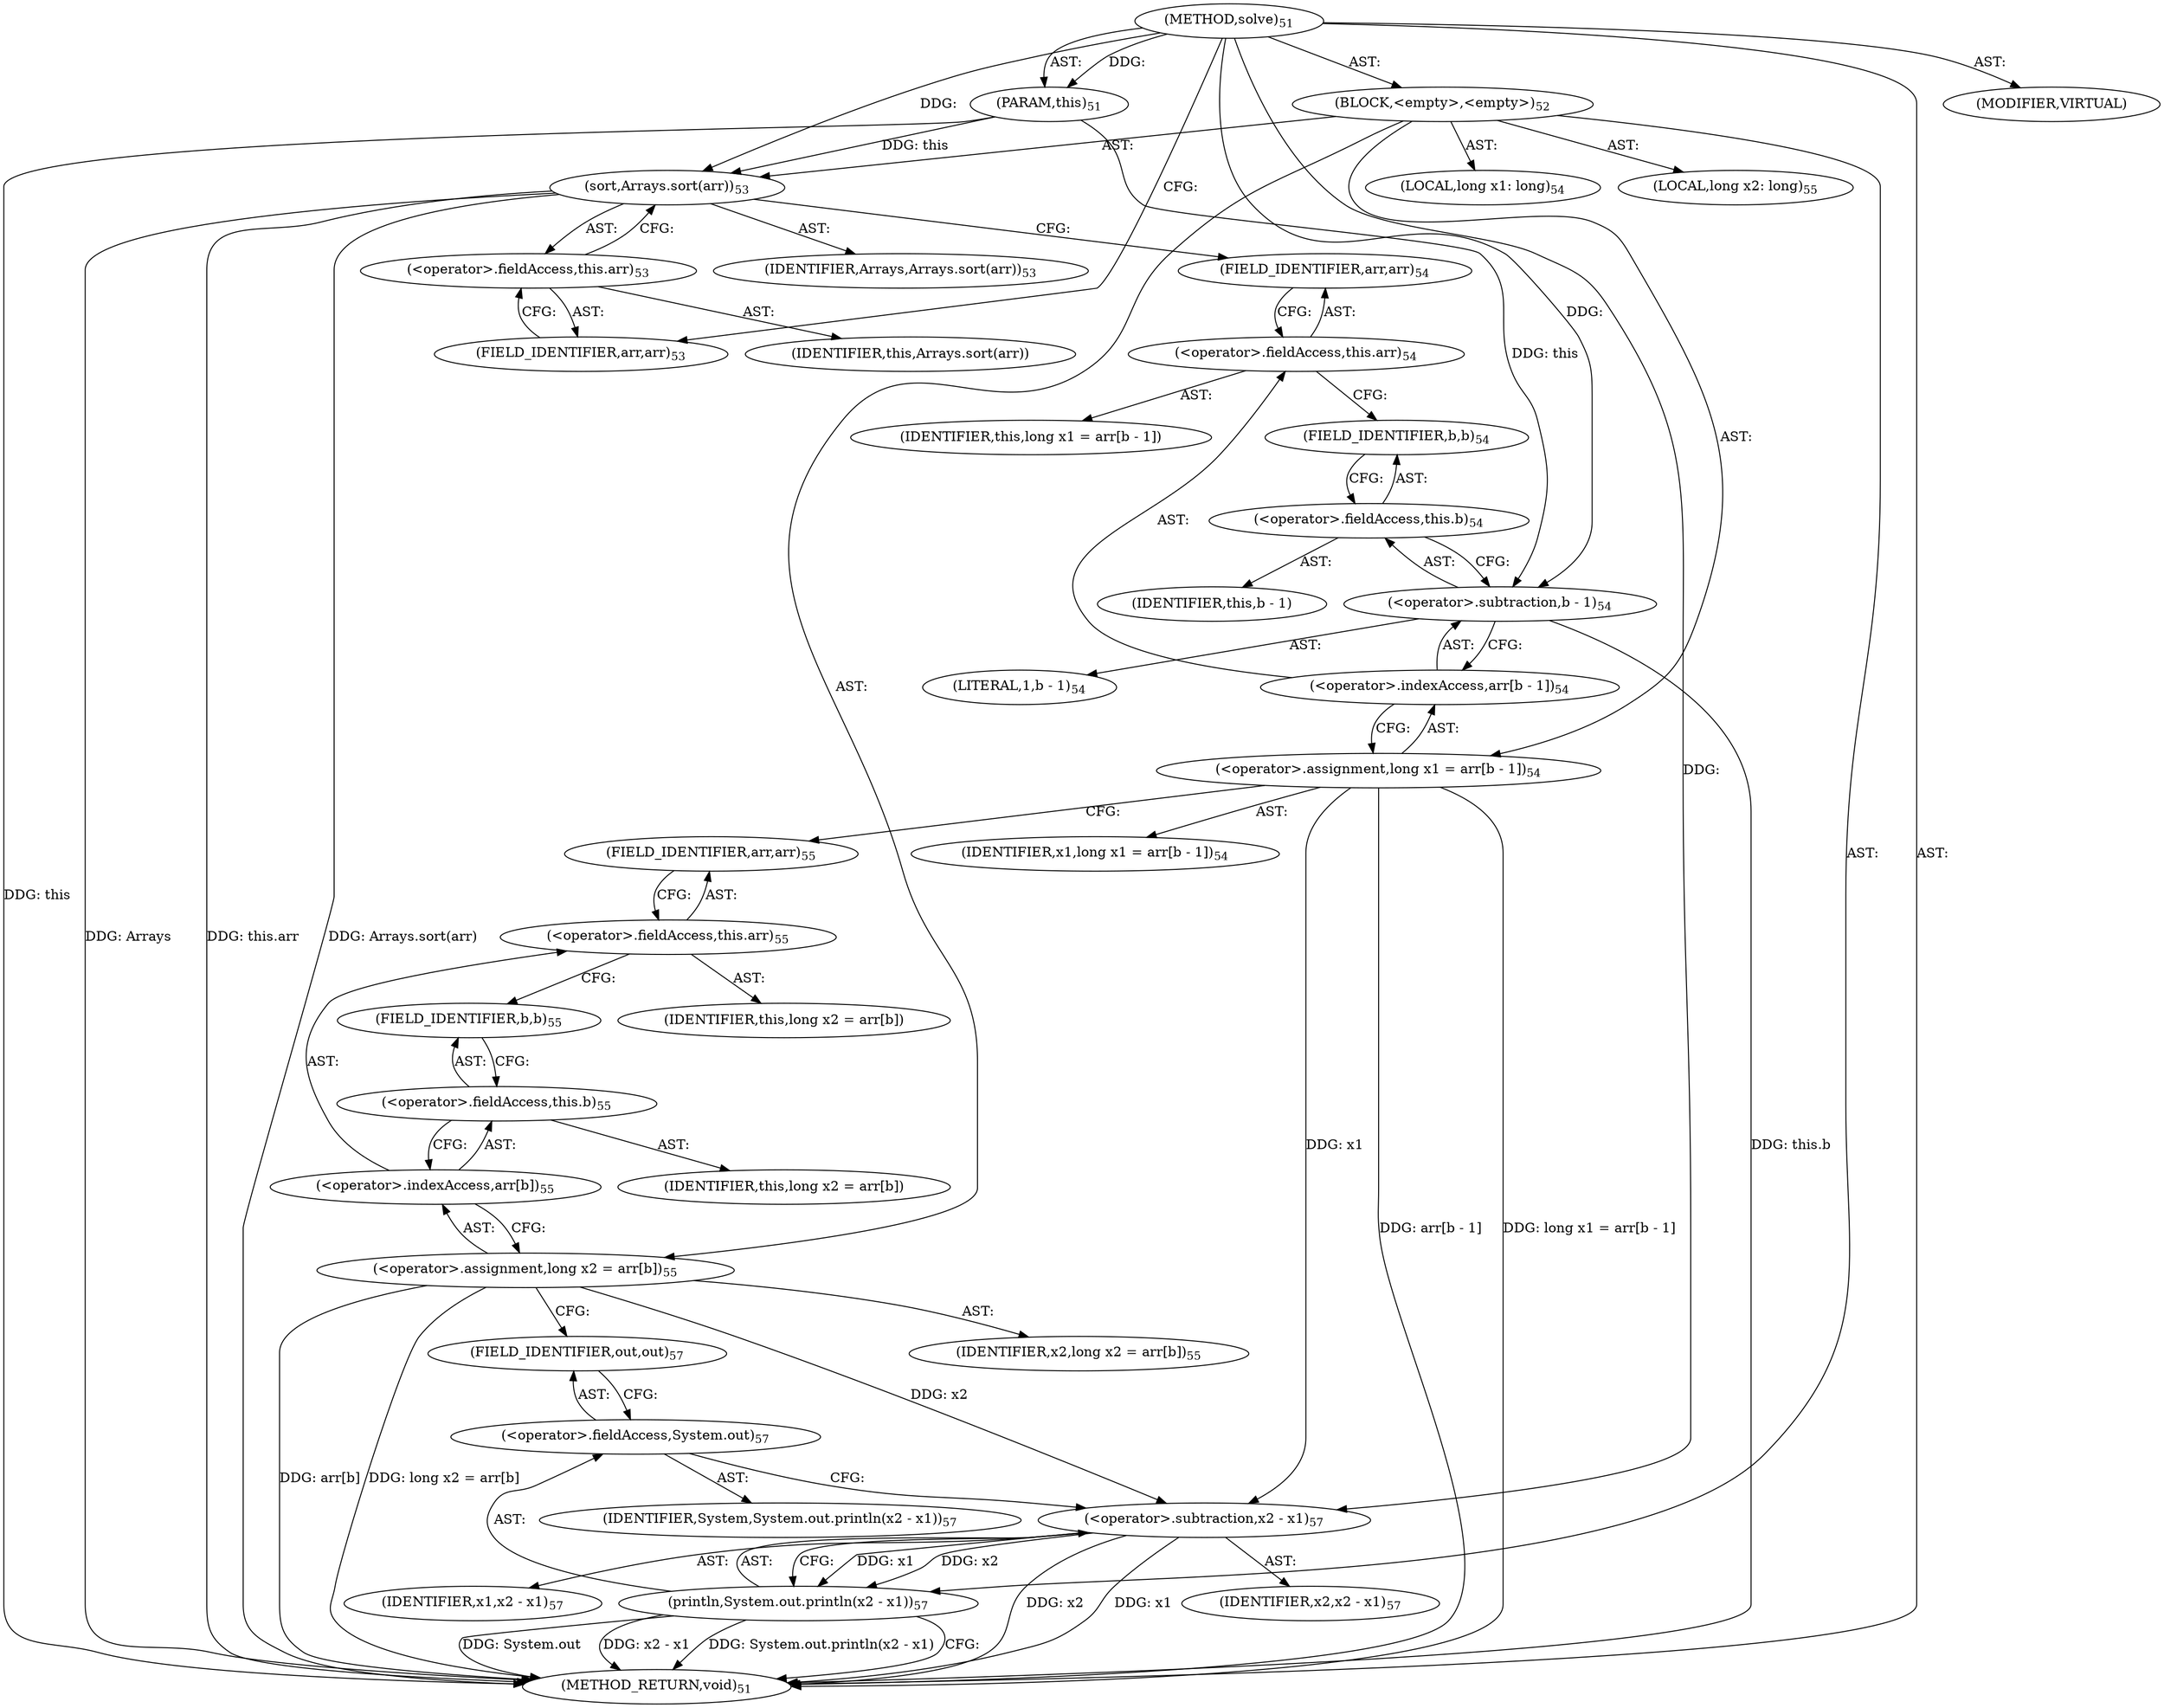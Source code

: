 digraph "solve" {  
"141" [label = <(METHOD,solve)<SUB>51</SUB>> ]
"142" [label = <(PARAM,this)<SUB>51</SUB>> ]
"143" [label = <(BLOCK,&lt;empty&gt;,&lt;empty&gt;)<SUB>52</SUB>> ]
"144" [label = <(sort,Arrays.sort(arr))<SUB>53</SUB>> ]
"145" [label = <(IDENTIFIER,Arrays,Arrays.sort(arr))<SUB>53</SUB>> ]
"146" [label = <(&lt;operator&gt;.fieldAccess,this.arr)<SUB>53</SUB>> ]
"147" [label = <(IDENTIFIER,this,Arrays.sort(arr))> ]
"148" [label = <(FIELD_IDENTIFIER,arr,arr)<SUB>53</SUB>> ]
"149" [label = <(LOCAL,long x1: long)<SUB>54</SUB>> ]
"150" [label = <(&lt;operator&gt;.assignment,long x1 = arr[b - 1])<SUB>54</SUB>> ]
"151" [label = <(IDENTIFIER,x1,long x1 = arr[b - 1])<SUB>54</SUB>> ]
"152" [label = <(&lt;operator&gt;.indexAccess,arr[b - 1])<SUB>54</SUB>> ]
"153" [label = <(&lt;operator&gt;.fieldAccess,this.arr)<SUB>54</SUB>> ]
"154" [label = <(IDENTIFIER,this,long x1 = arr[b - 1])> ]
"155" [label = <(FIELD_IDENTIFIER,arr,arr)<SUB>54</SUB>> ]
"156" [label = <(&lt;operator&gt;.subtraction,b - 1)<SUB>54</SUB>> ]
"157" [label = <(&lt;operator&gt;.fieldAccess,this.b)<SUB>54</SUB>> ]
"158" [label = <(IDENTIFIER,this,b - 1)> ]
"159" [label = <(FIELD_IDENTIFIER,b,b)<SUB>54</SUB>> ]
"160" [label = <(LITERAL,1,b - 1)<SUB>54</SUB>> ]
"161" [label = <(LOCAL,long x2: long)<SUB>55</SUB>> ]
"162" [label = <(&lt;operator&gt;.assignment,long x2 = arr[b])<SUB>55</SUB>> ]
"163" [label = <(IDENTIFIER,x2,long x2 = arr[b])<SUB>55</SUB>> ]
"164" [label = <(&lt;operator&gt;.indexAccess,arr[b])<SUB>55</SUB>> ]
"165" [label = <(&lt;operator&gt;.fieldAccess,this.arr)<SUB>55</SUB>> ]
"166" [label = <(IDENTIFIER,this,long x2 = arr[b])> ]
"167" [label = <(FIELD_IDENTIFIER,arr,arr)<SUB>55</SUB>> ]
"168" [label = <(&lt;operator&gt;.fieldAccess,this.b)<SUB>55</SUB>> ]
"169" [label = <(IDENTIFIER,this,long x2 = arr[b])> ]
"170" [label = <(FIELD_IDENTIFIER,b,b)<SUB>55</SUB>> ]
"171" [label = <(println,System.out.println(x2 - x1))<SUB>57</SUB>> ]
"172" [label = <(&lt;operator&gt;.fieldAccess,System.out)<SUB>57</SUB>> ]
"173" [label = <(IDENTIFIER,System,System.out.println(x2 - x1))<SUB>57</SUB>> ]
"174" [label = <(FIELD_IDENTIFIER,out,out)<SUB>57</SUB>> ]
"175" [label = <(&lt;operator&gt;.subtraction,x2 - x1)<SUB>57</SUB>> ]
"176" [label = <(IDENTIFIER,x2,x2 - x1)<SUB>57</SUB>> ]
"177" [label = <(IDENTIFIER,x1,x2 - x1)<SUB>57</SUB>> ]
"178" [label = <(MODIFIER,VIRTUAL)> ]
"179" [label = <(METHOD_RETURN,void)<SUB>51</SUB>> ]
  "141" -> "142"  [ label = "AST: "] 
  "141" -> "143"  [ label = "AST: "] 
  "141" -> "178"  [ label = "AST: "] 
  "141" -> "179"  [ label = "AST: "] 
  "143" -> "144"  [ label = "AST: "] 
  "143" -> "149"  [ label = "AST: "] 
  "143" -> "150"  [ label = "AST: "] 
  "143" -> "161"  [ label = "AST: "] 
  "143" -> "162"  [ label = "AST: "] 
  "143" -> "171"  [ label = "AST: "] 
  "144" -> "145"  [ label = "AST: "] 
  "144" -> "146"  [ label = "AST: "] 
  "146" -> "147"  [ label = "AST: "] 
  "146" -> "148"  [ label = "AST: "] 
  "150" -> "151"  [ label = "AST: "] 
  "150" -> "152"  [ label = "AST: "] 
  "152" -> "153"  [ label = "AST: "] 
  "152" -> "156"  [ label = "AST: "] 
  "153" -> "154"  [ label = "AST: "] 
  "153" -> "155"  [ label = "AST: "] 
  "156" -> "157"  [ label = "AST: "] 
  "156" -> "160"  [ label = "AST: "] 
  "157" -> "158"  [ label = "AST: "] 
  "157" -> "159"  [ label = "AST: "] 
  "162" -> "163"  [ label = "AST: "] 
  "162" -> "164"  [ label = "AST: "] 
  "164" -> "165"  [ label = "AST: "] 
  "164" -> "168"  [ label = "AST: "] 
  "165" -> "166"  [ label = "AST: "] 
  "165" -> "167"  [ label = "AST: "] 
  "168" -> "169"  [ label = "AST: "] 
  "168" -> "170"  [ label = "AST: "] 
  "171" -> "172"  [ label = "AST: "] 
  "171" -> "175"  [ label = "AST: "] 
  "172" -> "173"  [ label = "AST: "] 
  "172" -> "174"  [ label = "AST: "] 
  "175" -> "176"  [ label = "AST: "] 
  "175" -> "177"  [ label = "AST: "] 
  "144" -> "155"  [ label = "CFG: "] 
  "150" -> "167"  [ label = "CFG: "] 
  "162" -> "174"  [ label = "CFG: "] 
  "171" -> "179"  [ label = "CFG: "] 
  "146" -> "144"  [ label = "CFG: "] 
  "152" -> "150"  [ label = "CFG: "] 
  "164" -> "162"  [ label = "CFG: "] 
  "172" -> "175"  [ label = "CFG: "] 
  "175" -> "171"  [ label = "CFG: "] 
  "148" -> "146"  [ label = "CFG: "] 
  "153" -> "159"  [ label = "CFG: "] 
  "156" -> "152"  [ label = "CFG: "] 
  "165" -> "170"  [ label = "CFG: "] 
  "168" -> "164"  [ label = "CFG: "] 
  "174" -> "172"  [ label = "CFG: "] 
  "155" -> "153"  [ label = "CFG: "] 
  "157" -> "156"  [ label = "CFG: "] 
  "167" -> "165"  [ label = "CFG: "] 
  "170" -> "168"  [ label = "CFG: "] 
  "159" -> "157"  [ label = "CFG: "] 
  "141" -> "148"  [ label = "CFG: "] 
  "142" -> "179"  [ label = "DDG: this"] 
  "144" -> "179"  [ label = "DDG: this.arr"] 
  "144" -> "179"  [ label = "DDG: Arrays.sort(arr)"] 
  "156" -> "179"  [ label = "DDG: this.b"] 
  "150" -> "179"  [ label = "DDG: arr[b - 1]"] 
  "150" -> "179"  [ label = "DDG: long x1 = arr[b - 1]"] 
  "162" -> "179"  [ label = "DDG: arr[b]"] 
  "162" -> "179"  [ label = "DDG: long x2 = arr[b]"] 
  "171" -> "179"  [ label = "DDG: System.out"] 
  "175" -> "179"  [ label = "DDG: x2"] 
  "175" -> "179"  [ label = "DDG: x1"] 
  "171" -> "179"  [ label = "DDG: x2 - x1"] 
  "171" -> "179"  [ label = "DDG: System.out.println(x2 - x1)"] 
  "144" -> "179"  [ label = "DDG: Arrays"] 
  "141" -> "142"  [ label = "DDG: "] 
  "141" -> "144"  [ label = "DDG: "] 
  "142" -> "144"  [ label = "DDG: this"] 
  "175" -> "171"  [ label = "DDG: x2"] 
  "175" -> "171"  [ label = "DDG: x1"] 
  "162" -> "175"  [ label = "DDG: x2"] 
  "141" -> "175"  [ label = "DDG: "] 
  "150" -> "175"  [ label = "DDG: x1"] 
  "142" -> "156"  [ label = "DDG: this"] 
  "141" -> "156"  [ label = "DDG: "] 
}
